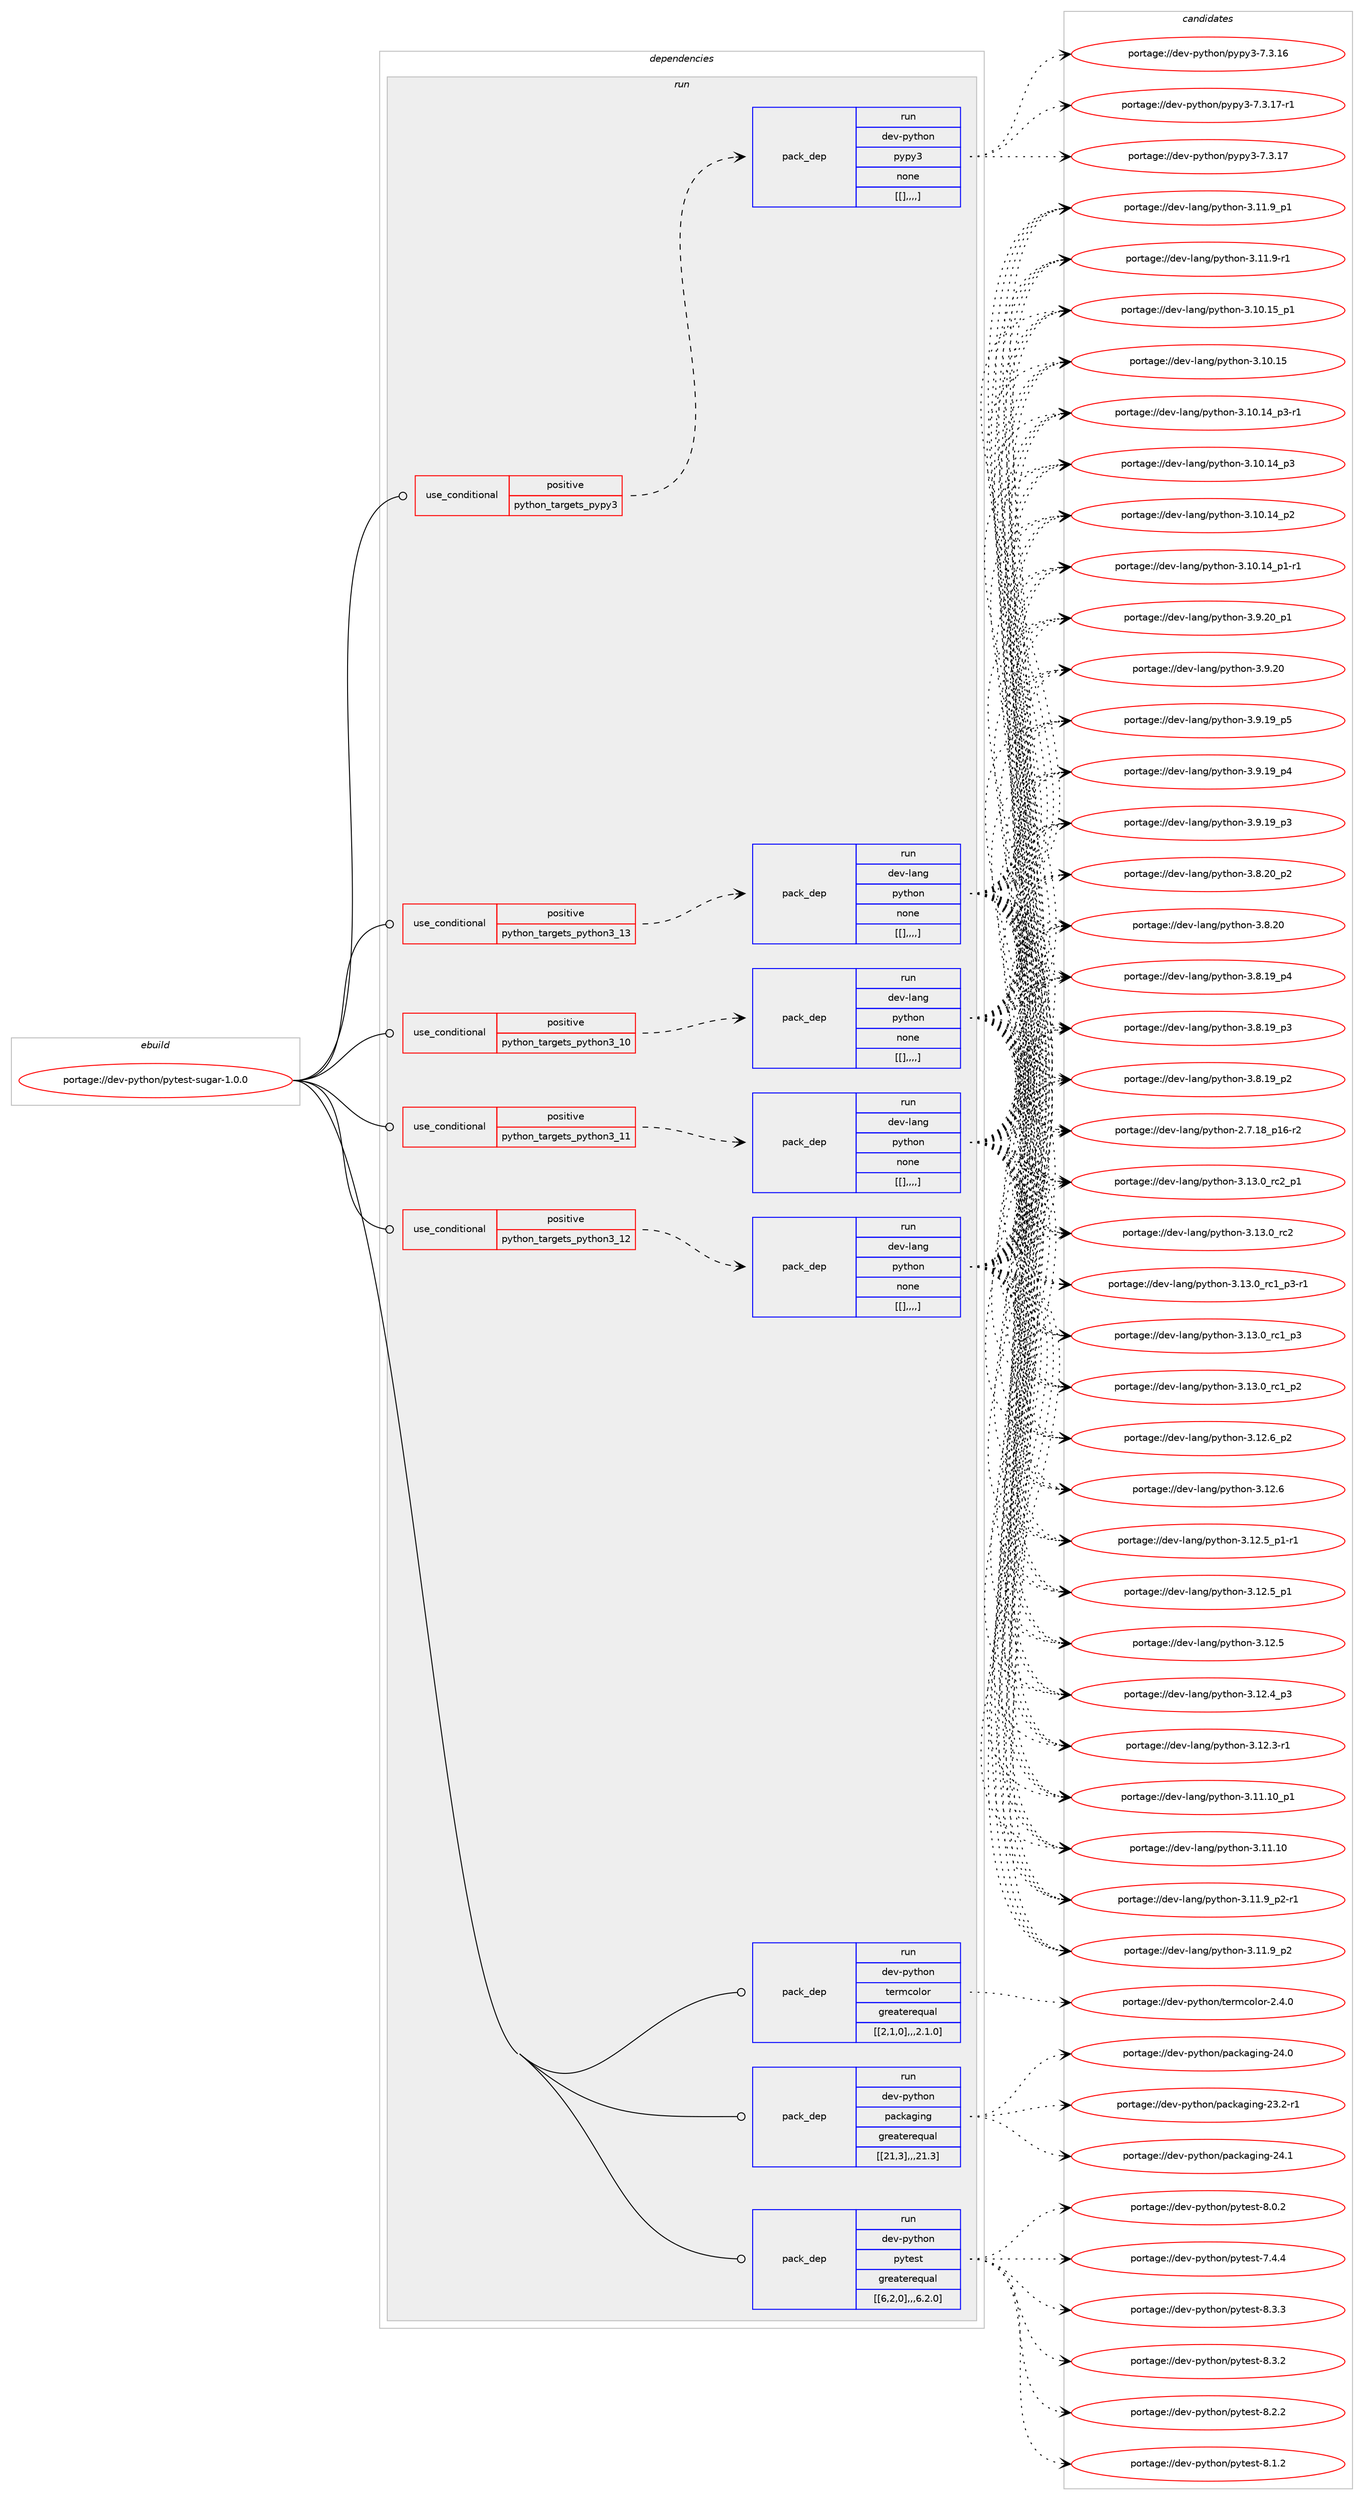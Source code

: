 digraph prolog {

# *************
# Graph options
# *************

newrank=true;
concentrate=true;
compound=true;
graph [rankdir=LR,fontname=Helvetica,fontsize=10,ranksep=1.5];#, ranksep=2.5, nodesep=0.2];
edge  [arrowhead=vee];
node  [fontname=Helvetica,fontsize=10];

# **********
# The ebuild
# **********

subgraph cluster_leftcol {
color=gray;
label=<<i>ebuild</i>>;
id [label="portage://dev-python/pytest-sugar-1.0.0", color=red, width=4, href="../dev-python/pytest-sugar-1.0.0.svg"];
}

# ****************
# The dependencies
# ****************

subgraph cluster_midcol {
color=gray;
label=<<i>dependencies</i>>;
subgraph cluster_compile {
fillcolor="#eeeeee";
style=filled;
label=<<i>compile</i>>;
}
subgraph cluster_compileandrun {
fillcolor="#eeeeee";
style=filled;
label=<<i>compile and run</i>>;
}
subgraph cluster_run {
fillcolor="#eeeeee";
style=filled;
label=<<i>run</i>>;
subgraph cond39711 {
dependency162572 [label=<<TABLE BORDER="0" CELLBORDER="1" CELLSPACING="0" CELLPADDING="4"><TR><TD ROWSPAN="3" CELLPADDING="10">use_conditional</TD></TR><TR><TD>positive</TD></TR><TR><TD>python_targets_pypy3</TD></TR></TABLE>>, shape=none, color=red];
subgraph pack121608 {
dependency162573 [label=<<TABLE BORDER="0" CELLBORDER="1" CELLSPACING="0" CELLPADDING="4" WIDTH="220"><TR><TD ROWSPAN="6" CELLPADDING="30">pack_dep</TD></TR><TR><TD WIDTH="110">run</TD></TR><TR><TD>dev-python</TD></TR><TR><TD>pypy3</TD></TR><TR><TD>none</TD></TR><TR><TD>[[],,,,]</TD></TR></TABLE>>, shape=none, color=blue];
}
dependency162572:e -> dependency162573:w [weight=20,style="dashed",arrowhead="vee"];
}
id:e -> dependency162572:w [weight=20,style="solid",arrowhead="odot"];
subgraph cond39712 {
dependency162574 [label=<<TABLE BORDER="0" CELLBORDER="1" CELLSPACING="0" CELLPADDING="4"><TR><TD ROWSPAN="3" CELLPADDING="10">use_conditional</TD></TR><TR><TD>positive</TD></TR><TR><TD>python_targets_python3_10</TD></TR></TABLE>>, shape=none, color=red];
subgraph pack121609 {
dependency162575 [label=<<TABLE BORDER="0" CELLBORDER="1" CELLSPACING="0" CELLPADDING="4" WIDTH="220"><TR><TD ROWSPAN="6" CELLPADDING="30">pack_dep</TD></TR><TR><TD WIDTH="110">run</TD></TR><TR><TD>dev-lang</TD></TR><TR><TD>python</TD></TR><TR><TD>none</TD></TR><TR><TD>[[],,,,]</TD></TR></TABLE>>, shape=none, color=blue];
}
dependency162574:e -> dependency162575:w [weight=20,style="dashed",arrowhead="vee"];
}
id:e -> dependency162574:w [weight=20,style="solid",arrowhead="odot"];
subgraph cond39713 {
dependency162576 [label=<<TABLE BORDER="0" CELLBORDER="1" CELLSPACING="0" CELLPADDING="4"><TR><TD ROWSPAN="3" CELLPADDING="10">use_conditional</TD></TR><TR><TD>positive</TD></TR><TR><TD>python_targets_python3_11</TD></TR></TABLE>>, shape=none, color=red];
subgraph pack121610 {
dependency162577 [label=<<TABLE BORDER="0" CELLBORDER="1" CELLSPACING="0" CELLPADDING="4" WIDTH="220"><TR><TD ROWSPAN="6" CELLPADDING="30">pack_dep</TD></TR><TR><TD WIDTH="110">run</TD></TR><TR><TD>dev-lang</TD></TR><TR><TD>python</TD></TR><TR><TD>none</TD></TR><TR><TD>[[],,,,]</TD></TR></TABLE>>, shape=none, color=blue];
}
dependency162576:e -> dependency162577:w [weight=20,style="dashed",arrowhead="vee"];
}
id:e -> dependency162576:w [weight=20,style="solid",arrowhead="odot"];
subgraph cond39714 {
dependency162578 [label=<<TABLE BORDER="0" CELLBORDER="1" CELLSPACING="0" CELLPADDING="4"><TR><TD ROWSPAN="3" CELLPADDING="10">use_conditional</TD></TR><TR><TD>positive</TD></TR><TR><TD>python_targets_python3_12</TD></TR></TABLE>>, shape=none, color=red];
subgraph pack121611 {
dependency162579 [label=<<TABLE BORDER="0" CELLBORDER="1" CELLSPACING="0" CELLPADDING="4" WIDTH="220"><TR><TD ROWSPAN="6" CELLPADDING="30">pack_dep</TD></TR><TR><TD WIDTH="110">run</TD></TR><TR><TD>dev-lang</TD></TR><TR><TD>python</TD></TR><TR><TD>none</TD></TR><TR><TD>[[],,,,]</TD></TR></TABLE>>, shape=none, color=blue];
}
dependency162578:e -> dependency162579:w [weight=20,style="dashed",arrowhead="vee"];
}
id:e -> dependency162578:w [weight=20,style="solid",arrowhead="odot"];
subgraph cond39715 {
dependency162580 [label=<<TABLE BORDER="0" CELLBORDER="1" CELLSPACING="0" CELLPADDING="4"><TR><TD ROWSPAN="3" CELLPADDING="10">use_conditional</TD></TR><TR><TD>positive</TD></TR><TR><TD>python_targets_python3_13</TD></TR></TABLE>>, shape=none, color=red];
subgraph pack121612 {
dependency162581 [label=<<TABLE BORDER="0" CELLBORDER="1" CELLSPACING="0" CELLPADDING="4" WIDTH="220"><TR><TD ROWSPAN="6" CELLPADDING="30">pack_dep</TD></TR><TR><TD WIDTH="110">run</TD></TR><TR><TD>dev-lang</TD></TR><TR><TD>python</TD></TR><TR><TD>none</TD></TR><TR><TD>[[],,,,]</TD></TR></TABLE>>, shape=none, color=blue];
}
dependency162580:e -> dependency162581:w [weight=20,style="dashed",arrowhead="vee"];
}
id:e -> dependency162580:w [weight=20,style="solid",arrowhead="odot"];
subgraph pack121613 {
dependency162582 [label=<<TABLE BORDER="0" CELLBORDER="1" CELLSPACING="0" CELLPADDING="4" WIDTH="220"><TR><TD ROWSPAN="6" CELLPADDING="30">pack_dep</TD></TR><TR><TD WIDTH="110">run</TD></TR><TR><TD>dev-python</TD></TR><TR><TD>packaging</TD></TR><TR><TD>greaterequal</TD></TR><TR><TD>[[21,3],,,21.3]</TD></TR></TABLE>>, shape=none, color=blue];
}
id:e -> dependency162582:w [weight=20,style="solid",arrowhead="odot"];
subgraph pack121614 {
dependency162583 [label=<<TABLE BORDER="0" CELLBORDER="1" CELLSPACING="0" CELLPADDING="4" WIDTH="220"><TR><TD ROWSPAN="6" CELLPADDING="30">pack_dep</TD></TR><TR><TD WIDTH="110">run</TD></TR><TR><TD>dev-python</TD></TR><TR><TD>pytest</TD></TR><TR><TD>greaterequal</TD></TR><TR><TD>[[6,2,0],,,6.2.0]</TD></TR></TABLE>>, shape=none, color=blue];
}
id:e -> dependency162583:w [weight=20,style="solid",arrowhead="odot"];
subgraph pack121615 {
dependency162584 [label=<<TABLE BORDER="0" CELLBORDER="1" CELLSPACING="0" CELLPADDING="4" WIDTH="220"><TR><TD ROWSPAN="6" CELLPADDING="30">pack_dep</TD></TR><TR><TD WIDTH="110">run</TD></TR><TR><TD>dev-python</TD></TR><TR><TD>termcolor</TD></TR><TR><TD>greaterequal</TD></TR><TR><TD>[[2,1,0],,,2.1.0]</TD></TR></TABLE>>, shape=none, color=blue];
}
id:e -> dependency162584:w [weight=20,style="solid",arrowhead="odot"];
}
}

# **************
# The candidates
# **************

subgraph cluster_choices {
rank=same;
color=gray;
label=<<i>candidates</i>>;

subgraph choice121608 {
color=black;
nodesep=1;
choice100101118451121211161041111104711212111212151455546514649554511449 [label="portage://dev-python/pypy3-7.3.17-r1", color=red, width=4,href="../dev-python/pypy3-7.3.17-r1.svg"];
choice10010111845112121116104111110471121211121215145554651464955 [label="portage://dev-python/pypy3-7.3.17", color=red, width=4,href="../dev-python/pypy3-7.3.17.svg"];
choice10010111845112121116104111110471121211121215145554651464954 [label="portage://dev-python/pypy3-7.3.16", color=red, width=4,href="../dev-python/pypy3-7.3.16.svg"];
dependency162573:e -> choice100101118451121211161041111104711212111212151455546514649554511449:w [style=dotted,weight="100"];
dependency162573:e -> choice10010111845112121116104111110471121211121215145554651464955:w [style=dotted,weight="100"];
dependency162573:e -> choice10010111845112121116104111110471121211121215145554651464954:w [style=dotted,weight="100"];
}
subgraph choice121609 {
color=black;
nodesep=1;
choice100101118451089711010347112121116104111110455146495146489511499509511249 [label="portage://dev-lang/python-3.13.0_rc2_p1", color=red, width=4,href="../dev-lang/python-3.13.0_rc2_p1.svg"];
choice10010111845108971101034711212111610411111045514649514648951149950 [label="portage://dev-lang/python-3.13.0_rc2", color=red, width=4,href="../dev-lang/python-3.13.0_rc2.svg"];
choice1001011184510897110103471121211161041111104551464951464895114994995112514511449 [label="portage://dev-lang/python-3.13.0_rc1_p3-r1", color=red, width=4,href="../dev-lang/python-3.13.0_rc1_p3-r1.svg"];
choice100101118451089711010347112121116104111110455146495146489511499499511251 [label="portage://dev-lang/python-3.13.0_rc1_p3", color=red, width=4,href="../dev-lang/python-3.13.0_rc1_p3.svg"];
choice100101118451089711010347112121116104111110455146495146489511499499511250 [label="portage://dev-lang/python-3.13.0_rc1_p2", color=red, width=4,href="../dev-lang/python-3.13.0_rc1_p2.svg"];
choice100101118451089711010347112121116104111110455146495046549511250 [label="portage://dev-lang/python-3.12.6_p2", color=red, width=4,href="../dev-lang/python-3.12.6_p2.svg"];
choice10010111845108971101034711212111610411111045514649504654 [label="portage://dev-lang/python-3.12.6", color=red, width=4,href="../dev-lang/python-3.12.6.svg"];
choice1001011184510897110103471121211161041111104551464950465395112494511449 [label="portage://dev-lang/python-3.12.5_p1-r1", color=red, width=4,href="../dev-lang/python-3.12.5_p1-r1.svg"];
choice100101118451089711010347112121116104111110455146495046539511249 [label="portage://dev-lang/python-3.12.5_p1", color=red, width=4,href="../dev-lang/python-3.12.5_p1.svg"];
choice10010111845108971101034711212111610411111045514649504653 [label="portage://dev-lang/python-3.12.5", color=red, width=4,href="../dev-lang/python-3.12.5.svg"];
choice100101118451089711010347112121116104111110455146495046529511251 [label="portage://dev-lang/python-3.12.4_p3", color=red, width=4,href="../dev-lang/python-3.12.4_p3.svg"];
choice100101118451089711010347112121116104111110455146495046514511449 [label="portage://dev-lang/python-3.12.3-r1", color=red, width=4,href="../dev-lang/python-3.12.3-r1.svg"];
choice10010111845108971101034711212111610411111045514649494649489511249 [label="portage://dev-lang/python-3.11.10_p1", color=red, width=4,href="../dev-lang/python-3.11.10_p1.svg"];
choice1001011184510897110103471121211161041111104551464949464948 [label="portage://dev-lang/python-3.11.10", color=red, width=4,href="../dev-lang/python-3.11.10.svg"];
choice1001011184510897110103471121211161041111104551464949465795112504511449 [label="portage://dev-lang/python-3.11.9_p2-r1", color=red, width=4,href="../dev-lang/python-3.11.9_p2-r1.svg"];
choice100101118451089711010347112121116104111110455146494946579511250 [label="portage://dev-lang/python-3.11.9_p2", color=red, width=4,href="../dev-lang/python-3.11.9_p2.svg"];
choice100101118451089711010347112121116104111110455146494946579511249 [label="portage://dev-lang/python-3.11.9_p1", color=red, width=4,href="../dev-lang/python-3.11.9_p1.svg"];
choice100101118451089711010347112121116104111110455146494946574511449 [label="portage://dev-lang/python-3.11.9-r1", color=red, width=4,href="../dev-lang/python-3.11.9-r1.svg"];
choice10010111845108971101034711212111610411111045514649484649539511249 [label="portage://dev-lang/python-3.10.15_p1", color=red, width=4,href="../dev-lang/python-3.10.15_p1.svg"];
choice1001011184510897110103471121211161041111104551464948464953 [label="portage://dev-lang/python-3.10.15", color=red, width=4,href="../dev-lang/python-3.10.15.svg"];
choice100101118451089711010347112121116104111110455146494846495295112514511449 [label="portage://dev-lang/python-3.10.14_p3-r1", color=red, width=4,href="../dev-lang/python-3.10.14_p3-r1.svg"];
choice10010111845108971101034711212111610411111045514649484649529511251 [label="portage://dev-lang/python-3.10.14_p3", color=red, width=4,href="../dev-lang/python-3.10.14_p3.svg"];
choice10010111845108971101034711212111610411111045514649484649529511250 [label="portage://dev-lang/python-3.10.14_p2", color=red, width=4,href="../dev-lang/python-3.10.14_p2.svg"];
choice100101118451089711010347112121116104111110455146494846495295112494511449 [label="portage://dev-lang/python-3.10.14_p1-r1", color=red, width=4,href="../dev-lang/python-3.10.14_p1-r1.svg"];
choice100101118451089711010347112121116104111110455146574650489511249 [label="portage://dev-lang/python-3.9.20_p1", color=red, width=4,href="../dev-lang/python-3.9.20_p1.svg"];
choice10010111845108971101034711212111610411111045514657465048 [label="portage://dev-lang/python-3.9.20", color=red, width=4,href="../dev-lang/python-3.9.20.svg"];
choice100101118451089711010347112121116104111110455146574649579511253 [label="portage://dev-lang/python-3.9.19_p5", color=red, width=4,href="../dev-lang/python-3.9.19_p5.svg"];
choice100101118451089711010347112121116104111110455146574649579511252 [label="portage://dev-lang/python-3.9.19_p4", color=red, width=4,href="../dev-lang/python-3.9.19_p4.svg"];
choice100101118451089711010347112121116104111110455146574649579511251 [label="portage://dev-lang/python-3.9.19_p3", color=red, width=4,href="../dev-lang/python-3.9.19_p3.svg"];
choice100101118451089711010347112121116104111110455146564650489511250 [label="portage://dev-lang/python-3.8.20_p2", color=red, width=4,href="../dev-lang/python-3.8.20_p2.svg"];
choice10010111845108971101034711212111610411111045514656465048 [label="portage://dev-lang/python-3.8.20", color=red, width=4,href="../dev-lang/python-3.8.20.svg"];
choice100101118451089711010347112121116104111110455146564649579511252 [label="portage://dev-lang/python-3.8.19_p4", color=red, width=4,href="../dev-lang/python-3.8.19_p4.svg"];
choice100101118451089711010347112121116104111110455146564649579511251 [label="portage://dev-lang/python-3.8.19_p3", color=red, width=4,href="../dev-lang/python-3.8.19_p3.svg"];
choice100101118451089711010347112121116104111110455146564649579511250 [label="portage://dev-lang/python-3.8.19_p2", color=red, width=4,href="../dev-lang/python-3.8.19_p2.svg"];
choice100101118451089711010347112121116104111110455046554649569511249544511450 [label="portage://dev-lang/python-2.7.18_p16-r2", color=red, width=4,href="../dev-lang/python-2.7.18_p16-r2.svg"];
dependency162575:e -> choice100101118451089711010347112121116104111110455146495146489511499509511249:w [style=dotted,weight="100"];
dependency162575:e -> choice10010111845108971101034711212111610411111045514649514648951149950:w [style=dotted,weight="100"];
dependency162575:e -> choice1001011184510897110103471121211161041111104551464951464895114994995112514511449:w [style=dotted,weight="100"];
dependency162575:e -> choice100101118451089711010347112121116104111110455146495146489511499499511251:w [style=dotted,weight="100"];
dependency162575:e -> choice100101118451089711010347112121116104111110455146495146489511499499511250:w [style=dotted,weight="100"];
dependency162575:e -> choice100101118451089711010347112121116104111110455146495046549511250:w [style=dotted,weight="100"];
dependency162575:e -> choice10010111845108971101034711212111610411111045514649504654:w [style=dotted,weight="100"];
dependency162575:e -> choice1001011184510897110103471121211161041111104551464950465395112494511449:w [style=dotted,weight="100"];
dependency162575:e -> choice100101118451089711010347112121116104111110455146495046539511249:w [style=dotted,weight="100"];
dependency162575:e -> choice10010111845108971101034711212111610411111045514649504653:w [style=dotted,weight="100"];
dependency162575:e -> choice100101118451089711010347112121116104111110455146495046529511251:w [style=dotted,weight="100"];
dependency162575:e -> choice100101118451089711010347112121116104111110455146495046514511449:w [style=dotted,weight="100"];
dependency162575:e -> choice10010111845108971101034711212111610411111045514649494649489511249:w [style=dotted,weight="100"];
dependency162575:e -> choice1001011184510897110103471121211161041111104551464949464948:w [style=dotted,weight="100"];
dependency162575:e -> choice1001011184510897110103471121211161041111104551464949465795112504511449:w [style=dotted,weight="100"];
dependency162575:e -> choice100101118451089711010347112121116104111110455146494946579511250:w [style=dotted,weight="100"];
dependency162575:e -> choice100101118451089711010347112121116104111110455146494946579511249:w [style=dotted,weight="100"];
dependency162575:e -> choice100101118451089711010347112121116104111110455146494946574511449:w [style=dotted,weight="100"];
dependency162575:e -> choice10010111845108971101034711212111610411111045514649484649539511249:w [style=dotted,weight="100"];
dependency162575:e -> choice1001011184510897110103471121211161041111104551464948464953:w [style=dotted,weight="100"];
dependency162575:e -> choice100101118451089711010347112121116104111110455146494846495295112514511449:w [style=dotted,weight="100"];
dependency162575:e -> choice10010111845108971101034711212111610411111045514649484649529511251:w [style=dotted,weight="100"];
dependency162575:e -> choice10010111845108971101034711212111610411111045514649484649529511250:w [style=dotted,weight="100"];
dependency162575:e -> choice100101118451089711010347112121116104111110455146494846495295112494511449:w [style=dotted,weight="100"];
dependency162575:e -> choice100101118451089711010347112121116104111110455146574650489511249:w [style=dotted,weight="100"];
dependency162575:e -> choice10010111845108971101034711212111610411111045514657465048:w [style=dotted,weight="100"];
dependency162575:e -> choice100101118451089711010347112121116104111110455146574649579511253:w [style=dotted,weight="100"];
dependency162575:e -> choice100101118451089711010347112121116104111110455146574649579511252:w [style=dotted,weight="100"];
dependency162575:e -> choice100101118451089711010347112121116104111110455146574649579511251:w [style=dotted,weight="100"];
dependency162575:e -> choice100101118451089711010347112121116104111110455146564650489511250:w [style=dotted,weight="100"];
dependency162575:e -> choice10010111845108971101034711212111610411111045514656465048:w [style=dotted,weight="100"];
dependency162575:e -> choice100101118451089711010347112121116104111110455146564649579511252:w [style=dotted,weight="100"];
dependency162575:e -> choice100101118451089711010347112121116104111110455146564649579511251:w [style=dotted,weight="100"];
dependency162575:e -> choice100101118451089711010347112121116104111110455146564649579511250:w [style=dotted,weight="100"];
dependency162575:e -> choice100101118451089711010347112121116104111110455046554649569511249544511450:w [style=dotted,weight="100"];
}
subgraph choice121610 {
color=black;
nodesep=1;
choice100101118451089711010347112121116104111110455146495146489511499509511249 [label="portage://dev-lang/python-3.13.0_rc2_p1", color=red, width=4,href="../dev-lang/python-3.13.0_rc2_p1.svg"];
choice10010111845108971101034711212111610411111045514649514648951149950 [label="portage://dev-lang/python-3.13.0_rc2", color=red, width=4,href="../dev-lang/python-3.13.0_rc2.svg"];
choice1001011184510897110103471121211161041111104551464951464895114994995112514511449 [label="portage://dev-lang/python-3.13.0_rc1_p3-r1", color=red, width=4,href="../dev-lang/python-3.13.0_rc1_p3-r1.svg"];
choice100101118451089711010347112121116104111110455146495146489511499499511251 [label="portage://dev-lang/python-3.13.0_rc1_p3", color=red, width=4,href="../dev-lang/python-3.13.0_rc1_p3.svg"];
choice100101118451089711010347112121116104111110455146495146489511499499511250 [label="portage://dev-lang/python-3.13.0_rc1_p2", color=red, width=4,href="../dev-lang/python-3.13.0_rc1_p2.svg"];
choice100101118451089711010347112121116104111110455146495046549511250 [label="portage://dev-lang/python-3.12.6_p2", color=red, width=4,href="../dev-lang/python-3.12.6_p2.svg"];
choice10010111845108971101034711212111610411111045514649504654 [label="portage://dev-lang/python-3.12.6", color=red, width=4,href="../dev-lang/python-3.12.6.svg"];
choice1001011184510897110103471121211161041111104551464950465395112494511449 [label="portage://dev-lang/python-3.12.5_p1-r1", color=red, width=4,href="../dev-lang/python-3.12.5_p1-r1.svg"];
choice100101118451089711010347112121116104111110455146495046539511249 [label="portage://dev-lang/python-3.12.5_p1", color=red, width=4,href="../dev-lang/python-3.12.5_p1.svg"];
choice10010111845108971101034711212111610411111045514649504653 [label="portage://dev-lang/python-3.12.5", color=red, width=4,href="../dev-lang/python-3.12.5.svg"];
choice100101118451089711010347112121116104111110455146495046529511251 [label="portage://dev-lang/python-3.12.4_p3", color=red, width=4,href="../dev-lang/python-3.12.4_p3.svg"];
choice100101118451089711010347112121116104111110455146495046514511449 [label="portage://dev-lang/python-3.12.3-r1", color=red, width=4,href="../dev-lang/python-3.12.3-r1.svg"];
choice10010111845108971101034711212111610411111045514649494649489511249 [label="portage://dev-lang/python-3.11.10_p1", color=red, width=4,href="../dev-lang/python-3.11.10_p1.svg"];
choice1001011184510897110103471121211161041111104551464949464948 [label="portage://dev-lang/python-3.11.10", color=red, width=4,href="../dev-lang/python-3.11.10.svg"];
choice1001011184510897110103471121211161041111104551464949465795112504511449 [label="portage://dev-lang/python-3.11.9_p2-r1", color=red, width=4,href="../dev-lang/python-3.11.9_p2-r1.svg"];
choice100101118451089711010347112121116104111110455146494946579511250 [label="portage://dev-lang/python-3.11.9_p2", color=red, width=4,href="../dev-lang/python-3.11.9_p2.svg"];
choice100101118451089711010347112121116104111110455146494946579511249 [label="portage://dev-lang/python-3.11.9_p1", color=red, width=4,href="../dev-lang/python-3.11.9_p1.svg"];
choice100101118451089711010347112121116104111110455146494946574511449 [label="portage://dev-lang/python-3.11.9-r1", color=red, width=4,href="../dev-lang/python-3.11.9-r1.svg"];
choice10010111845108971101034711212111610411111045514649484649539511249 [label="portage://dev-lang/python-3.10.15_p1", color=red, width=4,href="../dev-lang/python-3.10.15_p1.svg"];
choice1001011184510897110103471121211161041111104551464948464953 [label="portage://dev-lang/python-3.10.15", color=red, width=4,href="../dev-lang/python-3.10.15.svg"];
choice100101118451089711010347112121116104111110455146494846495295112514511449 [label="portage://dev-lang/python-3.10.14_p3-r1", color=red, width=4,href="../dev-lang/python-3.10.14_p3-r1.svg"];
choice10010111845108971101034711212111610411111045514649484649529511251 [label="portage://dev-lang/python-3.10.14_p3", color=red, width=4,href="../dev-lang/python-3.10.14_p3.svg"];
choice10010111845108971101034711212111610411111045514649484649529511250 [label="portage://dev-lang/python-3.10.14_p2", color=red, width=4,href="../dev-lang/python-3.10.14_p2.svg"];
choice100101118451089711010347112121116104111110455146494846495295112494511449 [label="portage://dev-lang/python-3.10.14_p1-r1", color=red, width=4,href="../dev-lang/python-3.10.14_p1-r1.svg"];
choice100101118451089711010347112121116104111110455146574650489511249 [label="portage://dev-lang/python-3.9.20_p1", color=red, width=4,href="../dev-lang/python-3.9.20_p1.svg"];
choice10010111845108971101034711212111610411111045514657465048 [label="portage://dev-lang/python-3.9.20", color=red, width=4,href="../dev-lang/python-3.9.20.svg"];
choice100101118451089711010347112121116104111110455146574649579511253 [label="portage://dev-lang/python-3.9.19_p5", color=red, width=4,href="../dev-lang/python-3.9.19_p5.svg"];
choice100101118451089711010347112121116104111110455146574649579511252 [label="portage://dev-lang/python-3.9.19_p4", color=red, width=4,href="../dev-lang/python-3.9.19_p4.svg"];
choice100101118451089711010347112121116104111110455146574649579511251 [label="portage://dev-lang/python-3.9.19_p3", color=red, width=4,href="../dev-lang/python-3.9.19_p3.svg"];
choice100101118451089711010347112121116104111110455146564650489511250 [label="portage://dev-lang/python-3.8.20_p2", color=red, width=4,href="../dev-lang/python-3.8.20_p2.svg"];
choice10010111845108971101034711212111610411111045514656465048 [label="portage://dev-lang/python-3.8.20", color=red, width=4,href="../dev-lang/python-3.8.20.svg"];
choice100101118451089711010347112121116104111110455146564649579511252 [label="portage://dev-lang/python-3.8.19_p4", color=red, width=4,href="../dev-lang/python-3.8.19_p4.svg"];
choice100101118451089711010347112121116104111110455146564649579511251 [label="portage://dev-lang/python-3.8.19_p3", color=red, width=4,href="../dev-lang/python-3.8.19_p3.svg"];
choice100101118451089711010347112121116104111110455146564649579511250 [label="portage://dev-lang/python-3.8.19_p2", color=red, width=4,href="../dev-lang/python-3.8.19_p2.svg"];
choice100101118451089711010347112121116104111110455046554649569511249544511450 [label="portage://dev-lang/python-2.7.18_p16-r2", color=red, width=4,href="../dev-lang/python-2.7.18_p16-r2.svg"];
dependency162577:e -> choice100101118451089711010347112121116104111110455146495146489511499509511249:w [style=dotted,weight="100"];
dependency162577:e -> choice10010111845108971101034711212111610411111045514649514648951149950:w [style=dotted,weight="100"];
dependency162577:e -> choice1001011184510897110103471121211161041111104551464951464895114994995112514511449:w [style=dotted,weight="100"];
dependency162577:e -> choice100101118451089711010347112121116104111110455146495146489511499499511251:w [style=dotted,weight="100"];
dependency162577:e -> choice100101118451089711010347112121116104111110455146495146489511499499511250:w [style=dotted,weight="100"];
dependency162577:e -> choice100101118451089711010347112121116104111110455146495046549511250:w [style=dotted,weight="100"];
dependency162577:e -> choice10010111845108971101034711212111610411111045514649504654:w [style=dotted,weight="100"];
dependency162577:e -> choice1001011184510897110103471121211161041111104551464950465395112494511449:w [style=dotted,weight="100"];
dependency162577:e -> choice100101118451089711010347112121116104111110455146495046539511249:w [style=dotted,weight="100"];
dependency162577:e -> choice10010111845108971101034711212111610411111045514649504653:w [style=dotted,weight="100"];
dependency162577:e -> choice100101118451089711010347112121116104111110455146495046529511251:w [style=dotted,weight="100"];
dependency162577:e -> choice100101118451089711010347112121116104111110455146495046514511449:w [style=dotted,weight="100"];
dependency162577:e -> choice10010111845108971101034711212111610411111045514649494649489511249:w [style=dotted,weight="100"];
dependency162577:e -> choice1001011184510897110103471121211161041111104551464949464948:w [style=dotted,weight="100"];
dependency162577:e -> choice1001011184510897110103471121211161041111104551464949465795112504511449:w [style=dotted,weight="100"];
dependency162577:e -> choice100101118451089711010347112121116104111110455146494946579511250:w [style=dotted,weight="100"];
dependency162577:e -> choice100101118451089711010347112121116104111110455146494946579511249:w [style=dotted,weight="100"];
dependency162577:e -> choice100101118451089711010347112121116104111110455146494946574511449:w [style=dotted,weight="100"];
dependency162577:e -> choice10010111845108971101034711212111610411111045514649484649539511249:w [style=dotted,weight="100"];
dependency162577:e -> choice1001011184510897110103471121211161041111104551464948464953:w [style=dotted,weight="100"];
dependency162577:e -> choice100101118451089711010347112121116104111110455146494846495295112514511449:w [style=dotted,weight="100"];
dependency162577:e -> choice10010111845108971101034711212111610411111045514649484649529511251:w [style=dotted,weight="100"];
dependency162577:e -> choice10010111845108971101034711212111610411111045514649484649529511250:w [style=dotted,weight="100"];
dependency162577:e -> choice100101118451089711010347112121116104111110455146494846495295112494511449:w [style=dotted,weight="100"];
dependency162577:e -> choice100101118451089711010347112121116104111110455146574650489511249:w [style=dotted,weight="100"];
dependency162577:e -> choice10010111845108971101034711212111610411111045514657465048:w [style=dotted,weight="100"];
dependency162577:e -> choice100101118451089711010347112121116104111110455146574649579511253:w [style=dotted,weight="100"];
dependency162577:e -> choice100101118451089711010347112121116104111110455146574649579511252:w [style=dotted,weight="100"];
dependency162577:e -> choice100101118451089711010347112121116104111110455146574649579511251:w [style=dotted,weight="100"];
dependency162577:e -> choice100101118451089711010347112121116104111110455146564650489511250:w [style=dotted,weight="100"];
dependency162577:e -> choice10010111845108971101034711212111610411111045514656465048:w [style=dotted,weight="100"];
dependency162577:e -> choice100101118451089711010347112121116104111110455146564649579511252:w [style=dotted,weight="100"];
dependency162577:e -> choice100101118451089711010347112121116104111110455146564649579511251:w [style=dotted,weight="100"];
dependency162577:e -> choice100101118451089711010347112121116104111110455146564649579511250:w [style=dotted,weight="100"];
dependency162577:e -> choice100101118451089711010347112121116104111110455046554649569511249544511450:w [style=dotted,weight="100"];
}
subgraph choice121611 {
color=black;
nodesep=1;
choice100101118451089711010347112121116104111110455146495146489511499509511249 [label="portage://dev-lang/python-3.13.0_rc2_p1", color=red, width=4,href="../dev-lang/python-3.13.0_rc2_p1.svg"];
choice10010111845108971101034711212111610411111045514649514648951149950 [label="portage://dev-lang/python-3.13.0_rc2", color=red, width=4,href="../dev-lang/python-3.13.0_rc2.svg"];
choice1001011184510897110103471121211161041111104551464951464895114994995112514511449 [label="portage://dev-lang/python-3.13.0_rc1_p3-r1", color=red, width=4,href="../dev-lang/python-3.13.0_rc1_p3-r1.svg"];
choice100101118451089711010347112121116104111110455146495146489511499499511251 [label="portage://dev-lang/python-3.13.0_rc1_p3", color=red, width=4,href="../dev-lang/python-3.13.0_rc1_p3.svg"];
choice100101118451089711010347112121116104111110455146495146489511499499511250 [label="portage://dev-lang/python-3.13.0_rc1_p2", color=red, width=4,href="../dev-lang/python-3.13.0_rc1_p2.svg"];
choice100101118451089711010347112121116104111110455146495046549511250 [label="portage://dev-lang/python-3.12.6_p2", color=red, width=4,href="../dev-lang/python-3.12.6_p2.svg"];
choice10010111845108971101034711212111610411111045514649504654 [label="portage://dev-lang/python-3.12.6", color=red, width=4,href="../dev-lang/python-3.12.6.svg"];
choice1001011184510897110103471121211161041111104551464950465395112494511449 [label="portage://dev-lang/python-3.12.5_p1-r1", color=red, width=4,href="../dev-lang/python-3.12.5_p1-r1.svg"];
choice100101118451089711010347112121116104111110455146495046539511249 [label="portage://dev-lang/python-3.12.5_p1", color=red, width=4,href="../dev-lang/python-3.12.5_p1.svg"];
choice10010111845108971101034711212111610411111045514649504653 [label="portage://dev-lang/python-3.12.5", color=red, width=4,href="../dev-lang/python-3.12.5.svg"];
choice100101118451089711010347112121116104111110455146495046529511251 [label="portage://dev-lang/python-3.12.4_p3", color=red, width=4,href="../dev-lang/python-3.12.4_p3.svg"];
choice100101118451089711010347112121116104111110455146495046514511449 [label="portage://dev-lang/python-3.12.3-r1", color=red, width=4,href="../dev-lang/python-3.12.3-r1.svg"];
choice10010111845108971101034711212111610411111045514649494649489511249 [label="portage://dev-lang/python-3.11.10_p1", color=red, width=4,href="../dev-lang/python-3.11.10_p1.svg"];
choice1001011184510897110103471121211161041111104551464949464948 [label="portage://dev-lang/python-3.11.10", color=red, width=4,href="../dev-lang/python-3.11.10.svg"];
choice1001011184510897110103471121211161041111104551464949465795112504511449 [label="portage://dev-lang/python-3.11.9_p2-r1", color=red, width=4,href="../dev-lang/python-3.11.9_p2-r1.svg"];
choice100101118451089711010347112121116104111110455146494946579511250 [label="portage://dev-lang/python-3.11.9_p2", color=red, width=4,href="../dev-lang/python-3.11.9_p2.svg"];
choice100101118451089711010347112121116104111110455146494946579511249 [label="portage://dev-lang/python-3.11.9_p1", color=red, width=4,href="../dev-lang/python-3.11.9_p1.svg"];
choice100101118451089711010347112121116104111110455146494946574511449 [label="portage://dev-lang/python-3.11.9-r1", color=red, width=4,href="../dev-lang/python-3.11.9-r1.svg"];
choice10010111845108971101034711212111610411111045514649484649539511249 [label="portage://dev-lang/python-3.10.15_p1", color=red, width=4,href="../dev-lang/python-3.10.15_p1.svg"];
choice1001011184510897110103471121211161041111104551464948464953 [label="portage://dev-lang/python-3.10.15", color=red, width=4,href="../dev-lang/python-3.10.15.svg"];
choice100101118451089711010347112121116104111110455146494846495295112514511449 [label="portage://dev-lang/python-3.10.14_p3-r1", color=red, width=4,href="../dev-lang/python-3.10.14_p3-r1.svg"];
choice10010111845108971101034711212111610411111045514649484649529511251 [label="portage://dev-lang/python-3.10.14_p3", color=red, width=4,href="../dev-lang/python-3.10.14_p3.svg"];
choice10010111845108971101034711212111610411111045514649484649529511250 [label="portage://dev-lang/python-3.10.14_p2", color=red, width=4,href="../dev-lang/python-3.10.14_p2.svg"];
choice100101118451089711010347112121116104111110455146494846495295112494511449 [label="portage://dev-lang/python-3.10.14_p1-r1", color=red, width=4,href="../dev-lang/python-3.10.14_p1-r1.svg"];
choice100101118451089711010347112121116104111110455146574650489511249 [label="portage://dev-lang/python-3.9.20_p1", color=red, width=4,href="../dev-lang/python-3.9.20_p1.svg"];
choice10010111845108971101034711212111610411111045514657465048 [label="portage://dev-lang/python-3.9.20", color=red, width=4,href="../dev-lang/python-3.9.20.svg"];
choice100101118451089711010347112121116104111110455146574649579511253 [label="portage://dev-lang/python-3.9.19_p5", color=red, width=4,href="../dev-lang/python-3.9.19_p5.svg"];
choice100101118451089711010347112121116104111110455146574649579511252 [label="portage://dev-lang/python-3.9.19_p4", color=red, width=4,href="../dev-lang/python-3.9.19_p4.svg"];
choice100101118451089711010347112121116104111110455146574649579511251 [label="portage://dev-lang/python-3.9.19_p3", color=red, width=4,href="../dev-lang/python-3.9.19_p3.svg"];
choice100101118451089711010347112121116104111110455146564650489511250 [label="portage://dev-lang/python-3.8.20_p2", color=red, width=4,href="../dev-lang/python-3.8.20_p2.svg"];
choice10010111845108971101034711212111610411111045514656465048 [label="portage://dev-lang/python-3.8.20", color=red, width=4,href="../dev-lang/python-3.8.20.svg"];
choice100101118451089711010347112121116104111110455146564649579511252 [label="portage://dev-lang/python-3.8.19_p4", color=red, width=4,href="../dev-lang/python-3.8.19_p4.svg"];
choice100101118451089711010347112121116104111110455146564649579511251 [label="portage://dev-lang/python-3.8.19_p3", color=red, width=4,href="../dev-lang/python-3.8.19_p3.svg"];
choice100101118451089711010347112121116104111110455146564649579511250 [label="portage://dev-lang/python-3.8.19_p2", color=red, width=4,href="../dev-lang/python-3.8.19_p2.svg"];
choice100101118451089711010347112121116104111110455046554649569511249544511450 [label="portage://dev-lang/python-2.7.18_p16-r2", color=red, width=4,href="../dev-lang/python-2.7.18_p16-r2.svg"];
dependency162579:e -> choice100101118451089711010347112121116104111110455146495146489511499509511249:w [style=dotted,weight="100"];
dependency162579:e -> choice10010111845108971101034711212111610411111045514649514648951149950:w [style=dotted,weight="100"];
dependency162579:e -> choice1001011184510897110103471121211161041111104551464951464895114994995112514511449:w [style=dotted,weight="100"];
dependency162579:e -> choice100101118451089711010347112121116104111110455146495146489511499499511251:w [style=dotted,weight="100"];
dependency162579:e -> choice100101118451089711010347112121116104111110455146495146489511499499511250:w [style=dotted,weight="100"];
dependency162579:e -> choice100101118451089711010347112121116104111110455146495046549511250:w [style=dotted,weight="100"];
dependency162579:e -> choice10010111845108971101034711212111610411111045514649504654:w [style=dotted,weight="100"];
dependency162579:e -> choice1001011184510897110103471121211161041111104551464950465395112494511449:w [style=dotted,weight="100"];
dependency162579:e -> choice100101118451089711010347112121116104111110455146495046539511249:w [style=dotted,weight="100"];
dependency162579:e -> choice10010111845108971101034711212111610411111045514649504653:w [style=dotted,weight="100"];
dependency162579:e -> choice100101118451089711010347112121116104111110455146495046529511251:w [style=dotted,weight="100"];
dependency162579:e -> choice100101118451089711010347112121116104111110455146495046514511449:w [style=dotted,weight="100"];
dependency162579:e -> choice10010111845108971101034711212111610411111045514649494649489511249:w [style=dotted,weight="100"];
dependency162579:e -> choice1001011184510897110103471121211161041111104551464949464948:w [style=dotted,weight="100"];
dependency162579:e -> choice1001011184510897110103471121211161041111104551464949465795112504511449:w [style=dotted,weight="100"];
dependency162579:e -> choice100101118451089711010347112121116104111110455146494946579511250:w [style=dotted,weight="100"];
dependency162579:e -> choice100101118451089711010347112121116104111110455146494946579511249:w [style=dotted,weight="100"];
dependency162579:e -> choice100101118451089711010347112121116104111110455146494946574511449:w [style=dotted,weight="100"];
dependency162579:e -> choice10010111845108971101034711212111610411111045514649484649539511249:w [style=dotted,weight="100"];
dependency162579:e -> choice1001011184510897110103471121211161041111104551464948464953:w [style=dotted,weight="100"];
dependency162579:e -> choice100101118451089711010347112121116104111110455146494846495295112514511449:w [style=dotted,weight="100"];
dependency162579:e -> choice10010111845108971101034711212111610411111045514649484649529511251:w [style=dotted,weight="100"];
dependency162579:e -> choice10010111845108971101034711212111610411111045514649484649529511250:w [style=dotted,weight="100"];
dependency162579:e -> choice100101118451089711010347112121116104111110455146494846495295112494511449:w [style=dotted,weight="100"];
dependency162579:e -> choice100101118451089711010347112121116104111110455146574650489511249:w [style=dotted,weight="100"];
dependency162579:e -> choice10010111845108971101034711212111610411111045514657465048:w [style=dotted,weight="100"];
dependency162579:e -> choice100101118451089711010347112121116104111110455146574649579511253:w [style=dotted,weight="100"];
dependency162579:e -> choice100101118451089711010347112121116104111110455146574649579511252:w [style=dotted,weight="100"];
dependency162579:e -> choice100101118451089711010347112121116104111110455146574649579511251:w [style=dotted,weight="100"];
dependency162579:e -> choice100101118451089711010347112121116104111110455146564650489511250:w [style=dotted,weight="100"];
dependency162579:e -> choice10010111845108971101034711212111610411111045514656465048:w [style=dotted,weight="100"];
dependency162579:e -> choice100101118451089711010347112121116104111110455146564649579511252:w [style=dotted,weight="100"];
dependency162579:e -> choice100101118451089711010347112121116104111110455146564649579511251:w [style=dotted,weight="100"];
dependency162579:e -> choice100101118451089711010347112121116104111110455146564649579511250:w [style=dotted,weight="100"];
dependency162579:e -> choice100101118451089711010347112121116104111110455046554649569511249544511450:w [style=dotted,weight="100"];
}
subgraph choice121612 {
color=black;
nodesep=1;
choice100101118451089711010347112121116104111110455146495146489511499509511249 [label="portage://dev-lang/python-3.13.0_rc2_p1", color=red, width=4,href="../dev-lang/python-3.13.0_rc2_p1.svg"];
choice10010111845108971101034711212111610411111045514649514648951149950 [label="portage://dev-lang/python-3.13.0_rc2", color=red, width=4,href="../dev-lang/python-3.13.0_rc2.svg"];
choice1001011184510897110103471121211161041111104551464951464895114994995112514511449 [label="portage://dev-lang/python-3.13.0_rc1_p3-r1", color=red, width=4,href="../dev-lang/python-3.13.0_rc1_p3-r1.svg"];
choice100101118451089711010347112121116104111110455146495146489511499499511251 [label="portage://dev-lang/python-3.13.0_rc1_p3", color=red, width=4,href="../dev-lang/python-3.13.0_rc1_p3.svg"];
choice100101118451089711010347112121116104111110455146495146489511499499511250 [label="portage://dev-lang/python-3.13.0_rc1_p2", color=red, width=4,href="../dev-lang/python-3.13.0_rc1_p2.svg"];
choice100101118451089711010347112121116104111110455146495046549511250 [label="portage://dev-lang/python-3.12.6_p2", color=red, width=4,href="../dev-lang/python-3.12.6_p2.svg"];
choice10010111845108971101034711212111610411111045514649504654 [label="portage://dev-lang/python-3.12.6", color=red, width=4,href="../dev-lang/python-3.12.6.svg"];
choice1001011184510897110103471121211161041111104551464950465395112494511449 [label="portage://dev-lang/python-3.12.5_p1-r1", color=red, width=4,href="../dev-lang/python-3.12.5_p1-r1.svg"];
choice100101118451089711010347112121116104111110455146495046539511249 [label="portage://dev-lang/python-3.12.5_p1", color=red, width=4,href="../dev-lang/python-3.12.5_p1.svg"];
choice10010111845108971101034711212111610411111045514649504653 [label="portage://dev-lang/python-3.12.5", color=red, width=4,href="../dev-lang/python-3.12.5.svg"];
choice100101118451089711010347112121116104111110455146495046529511251 [label="portage://dev-lang/python-3.12.4_p3", color=red, width=4,href="../dev-lang/python-3.12.4_p3.svg"];
choice100101118451089711010347112121116104111110455146495046514511449 [label="portage://dev-lang/python-3.12.3-r1", color=red, width=4,href="../dev-lang/python-3.12.3-r1.svg"];
choice10010111845108971101034711212111610411111045514649494649489511249 [label="portage://dev-lang/python-3.11.10_p1", color=red, width=4,href="../dev-lang/python-3.11.10_p1.svg"];
choice1001011184510897110103471121211161041111104551464949464948 [label="portage://dev-lang/python-3.11.10", color=red, width=4,href="../dev-lang/python-3.11.10.svg"];
choice1001011184510897110103471121211161041111104551464949465795112504511449 [label="portage://dev-lang/python-3.11.9_p2-r1", color=red, width=4,href="../dev-lang/python-3.11.9_p2-r1.svg"];
choice100101118451089711010347112121116104111110455146494946579511250 [label="portage://dev-lang/python-3.11.9_p2", color=red, width=4,href="../dev-lang/python-3.11.9_p2.svg"];
choice100101118451089711010347112121116104111110455146494946579511249 [label="portage://dev-lang/python-3.11.9_p1", color=red, width=4,href="../dev-lang/python-3.11.9_p1.svg"];
choice100101118451089711010347112121116104111110455146494946574511449 [label="portage://dev-lang/python-3.11.9-r1", color=red, width=4,href="../dev-lang/python-3.11.9-r1.svg"];
choice10010111845108971101034711212111610411111045514649484649539511249 [label="portage://dev-lang/python-3.10.15_p1", color=red, width=4,href="../dev-lang/python-3.10.15_p1.svg"];
choice1001011184510897110103471121211161041111104551464948464953 [label="portage://dev-lang/python-3.10.15", color=red, width=4,href="../dev-lang/python-3.10.15.svg"];
choice100101118451089711010347112121116104111110455146494846495295112514511449 [label="portage://dev-lang/python-3.10.14_p3-r1", color=red, width=4,href="../dev-lang/python-3.10.14_p3-r1.svg"];
choice10010111845108971101034711212111610411111045514649484649529511251 [label="portage://dev-lang/python-3.10.14_p3", color=red, width=4,href="../dev-lang/python-3.10.14_p3.svg"];
choice10010111845108971101034711212111610411111045514649484649529511250 [label="portage://dev-lang/python-3.10.14_p2", color=red, width=4,href="../dev-lang/python-3.10.14_p2.svg"];
choice100101118451089711010347112121116104111110455146494846495295112494511449 [label="portage://dev-lang/python-3.10.14_p1-r1", color=red, width=4,href="../dev-lang/python-3.10.14_p1-r1.svg"];
choice100101118451089711010347112121116104111110455146574650489511249 [label="portage://dev-lang/python-3.9.20_p1", color=red, width=4,href="../dev-lang/python-3.9.20_p1.svg"];
choice10010111845108971101034711212111610411111045514657465048 [label="portage://dev-lang/python-3.9.20", color=red, width=4,href="../dev-lang/python-3.9.20.svg"];
choice100101118451089711010347112121116104111110455146574649579511253 [label="portage://dev-lang/python-3.9.19_p5", color=red, width=4,href="../dev-lang/python-3.9.19_p5.svg"];
choice100101118451089711010347112121116104111110455146574649579511252 [label="portage://dev-lang/python-3.9.19_p4", color=red, width=4,href="../dev-lang/python-3.9.19_p4.svg"];
choice100101118451089711010347112121116104111110455146574649579511251 [label="portage://dev-lang/python-3.9.19_p3", color=red, width=4,href="../dev-lang/python-3.9.19_p3.svg"];
choice100101118451089711010347112121116104111110455146564650489511250 [label="portage://dev-lang/python-3.8.20_p2", color=red, width=4,href="../dev-lang/python-3.8.20_p2.svg"];
choice10010111845108971101034711212111610411111045514656465048 [label="portage://dev-lang/python-3.8.20", color=red, width=4,href="../dev-lang/python-3.8.20.svg"];
choice100101118451089711010347112121116104111110455146564649579511252 [label="portage://dev-lang/python-3.8.19_p4", color=red, width=4,href="../dev-lang/python-3.8.19_p4.svg"];
choice100101118451089711010347112121116104111110455146564649579511251 [label="portage://dev-lang/python-3.8.19_p3", color=red, width=4,href="../dev-lang/python-3.8.19_p3.svg"];
choice100101118451089711010347112121116104111110455146564649579511250 [label="portage://dev-lang/python-3.8.19_p2", color=red, width=4,href="../dev-lang/python-3.8.19_p2.svg"];
choice100101118451089711010347112121116104111110455046554649569511249544511450 [label="portage://dev-lang/python-2.7.18_p16-r2", color=red, width=4,href="../dev-lang/python-2.7.18_p16-r2.svg"];
dependency162581:e -> choice100101118451089711010347112121116104111110455146495146489511499509511249:w [style=dotted,weight="100"];
dependency162581:e -> choice10010111845108971101034711212111610411111045514649514648951149950:w [style=dotted,weight="100"];
dependency162581:e -> choice1001011184510897110103471121211161041111104551464951464895114994995112514511449:w [style=dotted,weight="100"];
dependency162581:e -> choice100101118451089711010347112121116104111110455146495146489511499499511251:w [style=dotted,weight="100"];
dependency162581:e -> choice100101118451089711010347112121116104111110455146495146489511499499511250:w [style=dotted,weight="100"];
dependency162581:e -> choice100101118451089711010347112121116104111110455146495046549511250:w [style=dotted,weight="100"];
dependency162581:e -> choice10010111845108971101034711212111610411111045514649504654:w [style=dotted,weight="100"];
dependency162581:e -> choice1001011184510897110103471121211161041111104551464950465395112494511449:w [style=dotted,weight="100"];
dependency162581:e -> choice100101118451089711010347112121116104111110455146495046539511249:w [style=dotted,weight="100"];
dependency162581:e -> choice10010111845108971101034711212111610411111045514649504653:w [style=dotted,weight="100"];
dependency162581:e -> choice100101118451089711010347112121116104111110455146495046529511251:w [style=dotted,weight="100"];
dependency162581:e -> choice100101118451089711010347112121116104111110455146495046514511449:w [style=dotted,weight="100"];
dependency162581:e -> choice10010111845108971101034711212111610411111045514649494649489511249:w [style=dotted,weight="100"];
dependency162581:e -> choice1001011184510897110103471121211161041111104551464949464948:w [style=dotted,weight="100"];
dependency162581:e -> choice1001011184510897110103471121211161041111104551464949465795112504511449:w [style=dotted,weight="100"];
dependency162581:e -> choice100101118451089711010347112121116104111110455146494946579511250:w [style=dotted,weight="100"];
dependency162581:e -> choice100101118451089711010347112121116104111110455146494946579511249:w [style=dotted,weight="100"];
dependency162581:e -> choice100101118451089711010347112121116104111110455146494946574511449:w [style=dotted,weight="100"];
dependency162581:e -> choice10010111845108971101034711212111610411111045514649484649539511249:w [style=dotted,weight="100"];
dependency162581:e -> choice1001011184510897110103471121211161041111104551464948464953:w [style=dotted,weight="100"];
dependency162581:e -> choice100101118451089711010347112121116104111110455146494846495295112514511449:w [style=dotted,weight="100"];
dependency162581:e -> choice10010111845108971101034711212111610411111045514649484649529511251:w [style=dotted,weight="100"];
dependency162581:e -> choice10010111845108971101034711212111610411111045514649484649529511250:w [style=dotted,weight="100"];
dependency162581:e -> choice100101118451089711010347112121116104111110455146494846495295112494511449:w [style=dotted,weight="100"];
dependency162581:e -> choice100101118451089711010347112121116104111110455146574650489511249:w [style=dotted,weight="100"];
dependency162581:e -> choice10010111845108971101034711212111610411111045514657465048:w [style=dotted,weight="100"];
dependency162581:e -> choice100101118451089711010347112121116104111110455146574649579511253:w [style=dotted,weight="100"];
dependency162581:e -> choice100101118451089711010347112121116104111110455146574649579511252:w [style=dotted,weight="100"];
dependency162581:e -> choice100101118451089711010347112121116104111110455146574649579511251:w [style=dotted,weight="100"];
dependency162581:e -> choice100101118451089711010347112121116104111110455146564650489511250:w [style=dotted,weight="100"];
dependency162581:e -> choice10010111845108971101034711212111610411111045514656465048:w [style=dotted,weight="100"];
dependency162581:e -> choice100101118451089711010347112121116104111110455146564649579511252:w [style=dotted,weight="100"];
dependency162581:e -> choice100101118451089711010347112121116104111110455146564649579511251:w [style=dotted,weight="100"];
dependency162581:e -> choice100101118451089711010347112121116104111110455146564649579511250:w [style=dotted,weight="100"];
dependency162581:e -> choice100101118451089711010347112121116104111110455046554649569511249544511450:w [style=dotted,weight="100"];
}
subgraph choice121613 {
color=black;
nodesep=1;
choice10010111845112121116104111110471129799107971031051101034550524649 [label="portage://dev-python/packaging-24.1", color=red, width=4,href="../dev-python/packaging-24.1.svg"];
choice10010111845112121116104111110471129799107971031051101034550524648 [label="portage://dev-python/packaging-24.0", color=red, width=4,href="../dev-python/packaging-24.0.svg"];
choice100101118451121211161041111104711297991079710310511010345505146504511449 [label="portage://dev-python/packaging-23.2-r1", color=red, width=4,href="../dev-python/packaging-23.2-r1.svg"];
dependency162582:e -> choice10010111845112121116104111110471129799107971031051101034550524649:w [style=dotted,weight="100"];
dependency162582:e -> choice10010111845112121116104111110471129799107971031051101034550524648:w [style=dotted,weight="100"];
dependency162582:e -> choice100101118451121211161041111104711297991079710310511010345505146504511449:w [style=dotted,weight="100"];
}
subgraph choice121614 {
color=black;
nodesep=1;
choice1001011184511212111610411111047112121116101115116455646514651 [label="portage://dev-python/pytest-8.3.3", color=red, width=4,href="../dev-python/pytest-8.3.3.svg"];
choice1001011184511212111610411111047112121116101115116455646514650 [label="portage://dev-python/pytest-8.3.2", color=red, width=4,href="../dev-python/pytest-8.3.2.svg"];
choice1001011184511212111610411111047112121116101115116455646504650 [label="portage://dev-python/pytest-8.2.2", color=red, width=4,href="../dev-python/pytest-8.2.2.svg"];
choice1001011184511212111610411111047112121116101115116455646494650 [label="portage://dev-python/pytest-8.1.2", color=red, width=4,href="../dev-python/pytest-8.1.2.svg"];
choice1001011184511212111610411111047112121116101115116455646484650 [label="portage://dev-python/pytest-8.0.2", color=red, width=4,href="../dev-python/pytest-8.0.2.svg"];
choice1001011184511212111610411111047112121116101115116455546524652 [label="portage://dev-python/pytest-7.4.4", color=red, width=4,href="../dev-python/pytest-7.4.4.svg"];
dependency162583:e -> choice1001011184511212111610411111047112121116101115116455646514651:w [style=dotted,weight="100"];
dependency162583:e -> choice1001011184511212111610411111047112121116101115116455646514650:w [style=dotted,weight="100"];
dependency162583:e -> choice1001011184511212111610411111047112121116101115116455646504650:w [style=dotted,weight="100"];
dependency162583:e -> choice1001011184511212111610411111047112121116101115116455646494650:w [style=dotted,weight="100"];
dependency162583:e -> choice1001011184511212111610411111047112121116101115116455646484650:w [style=dotted,weight="100"];
dependency162583:e -> choice1001011184511212111610411111047112121116101115116455546524652:w [style=dotted,weight="100"];
}
subgraph choice121615 {
color=black;
nodesep=1;
choice100101118451121211161041111104711610111410999111108111114455046524648 [label="portage://dev-python/termcolor-2.4.0", color=red, width=4,href="../dev-python/termcolor-2.4.0.svg"];
dependency162584:e -> choice100101118451121211161041111104711610111410999111108111114455046524648:w [style=dotted,weight="100"];
}
}

}
